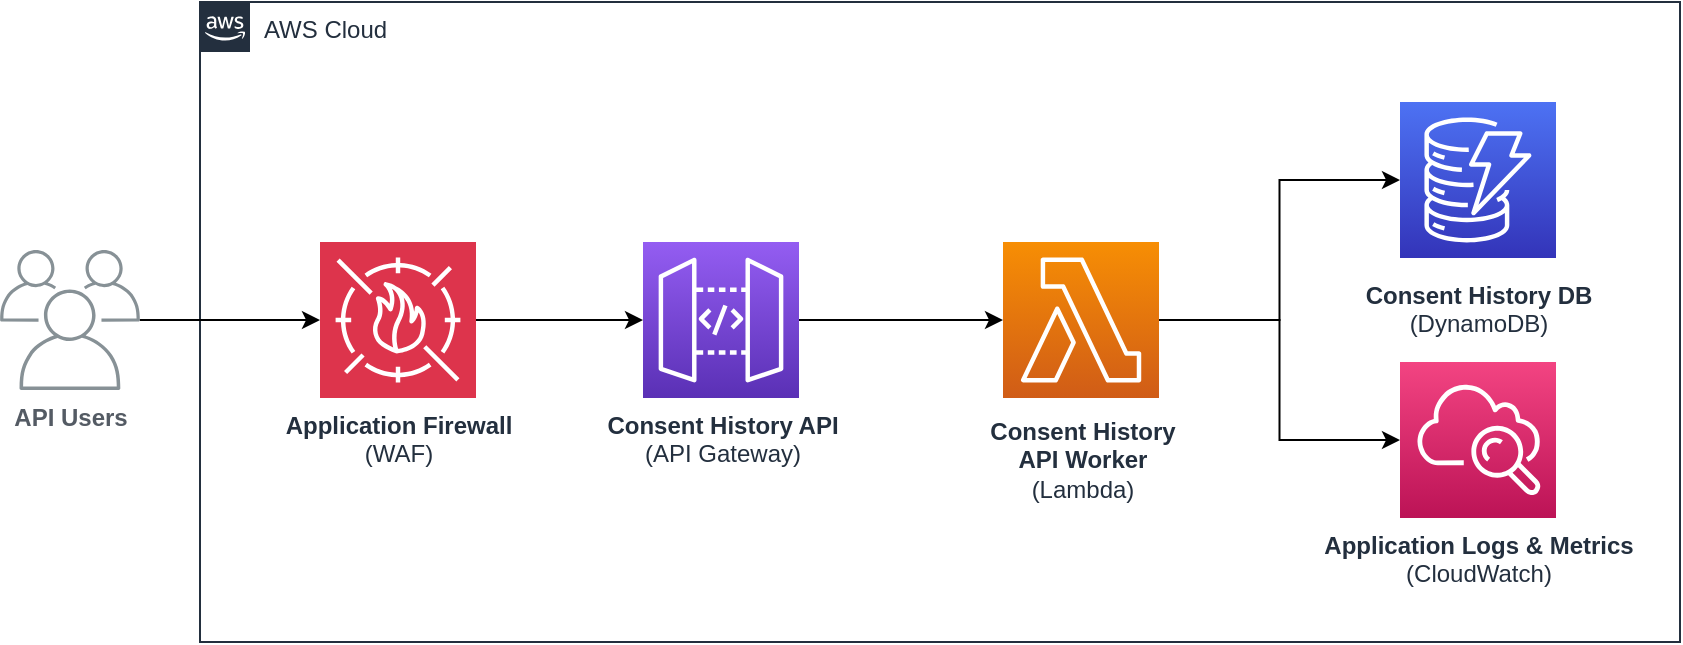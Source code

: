<mxfile version="26.2.8">
  <diagram id="Ht1M8jgEwFfnCIfOTk4-" name="Page-1">
    <mxGraphModel dx="954" dy="622" grid="1" gridSize="10" guides="1" tooltips="1" connect="1" arrows="1" fold="1" page="1" pageScale="1" pageWidth="1169" pageHeight="827" math="0" shadow="0">
      <root>
        <mxCell id="0" />
        <mxCell id="1" parent="0" />
        <mxCell id="GD8RWetTdTd3yLx-q4zy-2" value="AWS Cloud" style="points=[[0,0],[0.25,0],[0.5,0],[0.75,0],[1,0],[1,0.25],[1,0.5],[1,0.75],[1,1],[0.75,1],[0.5,1],[0.25,1],[0,1],[0,0.75],[0,0.5],[0,0.25]];outlineConnect=0;gradientColor=none;html=1;whiteSpace=wrap;fontSize=12;fontStyle=0;container=1;pointerEvents=0;collapsible=0;recursiveResize=0;shape=mxgraph.aws4.group;grIcon=mxgraph.aws4.group_aws_cloud_alt;strokeColor=#232F3E;fillColor=none;verticalAlign=top;align=left;spacingLeft=30;fontColor=#232F3E;dashed=0;" parent="1" vertex="1">
          <mxGeometry x="140" y="40" width="740" height="320" as="geometry" />
        </mxCell>
        <mxCell id="GD8RWetTdTd3yLx-q4zy-5" style="edgeStyle=orthogonalEdgeStyle;rounded=0;orthogonalLoop=1;jettySize=auto;html=1;" parent="GD8RWetTdTd3yLx-q4zy-2" source="GD8RWetTdTd3yLx-q4zy-1" target="UEzPUAAOIrF-is8g5C7q-114" edge="1">
          <mxGeometry relative="1" as="geometry" />
        </mxCell>
        <mxCell id="GD8RWetTdTd3yLx-q4zy-1" value="&lt;div&gt;&lt;b&gt;Application Firewall&lt;/b&gt;&lt;/div&gt;&lt;div&gt;(WAF)&lt;/div&gt;" style="sketch=0;points=[[0,0,0],[0.25,0,0],[0.5,0,0],[0.75,0,0],[1,0,0],[0,1,0],[0.25,1,0],[0.5,1,0],[0.75,1,0],[1,1,0],[0,0.25,0],[0,0.5,0],[0,0.75,0],[1,0.25,0],[1,0.5,0],[1,0.75,0]];outlineConnect=0;fontColor=#232F3E;fillColor=#DD344C;strokeColor=#ffffff;dashed=0;verticalLabelPosition=bottom;verticalAlign=top;align=center;html=1;fontSize=12;fontStyle=0;aspect=fixed;shape=mxgraph.aws4.resourceIcon;resIcon=mxgraph.aws4.waf;" parent="GD8RWetTdTd3yLx-q4zy-2" vertex="1">
          <mxGeometry x="60" y="120" width="78" height="78" as="geometry" />
        </mxCell>
        <mxCell id="GD8RWetTdTd3yLx-q4zy-6" style="edgeStyle=orthogonalEdgeStyle;rounded=0;orthogonalLoop=1;jettySize=auto;html=1;" parent="GD8RWetTdTd3yLx-q4zy-2" source="UEzPUAAOIrF-is8g5C7q-114" target="UEzPUAAOIrF-is8g5C7q-113" edge="1">
          <mxGeometry relative="1" as="geometry" />
        </mxCell>
        <mxCell id="UEzPUAAOIrF-is8g5C7q-114" value="&lt;div&gt;&lt;b&gt;Consent History API&lt;/b&gt;&lt;br&gt;&lt;/div&gt;&lt;div&gt;(API Gateway)&lt;/div&gt;" style="outlineConnect=0;fontColor=#232F3E;gradientColor=#945DF2;gradientDirection=north;fillColor=#5A30B5;strokeColor=#ffffff;dashed=0;verticalLabelPosition=bottom;verticalAlign=top;align=center;html=1;fontSize=12;fontStyle=0;aspect=fixed;shape=mxgraph.aws4.resourceIcon;resIcon=mxgraph.aws4.api_gateway;labelBackgroundColor=#ffffff;" parent="GD8RWetTdTd3yLx-q4zy-2" vertex="1">
          <mxGeometry x="221.5" y="120" width="78" height="78" as="geometry" />
        </mxCell>
        <mxCell id="GD8RWetTdTd3yLx-q4zy-8" style="edgeStyle=orthogonalEdgeStyle;rounded=0;orthogonalLoop=1;jettySize=auto;html=1;" parent="GD8RWetTdTd3yLx-q4zy-2" source="UEzPUAAOIrF-is8g5C7q-113" target="UEzPUAAOIrF-is8g5C7q-119" edge="1">
          <mxGeometry relative="1" as="geometry" />
        </mxCell>
        <mxCell id="GD8RWetTdTd3yLx-q4zy-9" style="edgeStyle=orthogonalEdgeStyle;rounded=0;orthogonalLoop=1;jettySize=auto;html=1;" parent="GD8RWetTdTd3yLx-q4zy-2" source="UEzPUAAOIrF-is8g5C7q-113" target="UEzPUAAOIrF-is8g5C7q-121" edge="1">
          <mxGeometry relative="1" as="geometry" />
        </mxCell>
        <mxCell id="UEzPUAAOIrF-is8g5C7q-113" value="&lt;b&gt;Consent History&lt;/b&gt;&lt;div&gt;&lt;b&gt;API Worker&lt;/b&gt;&lt;br&gt;&lt;/div&gt;&lt;div&gt;(Lambda)&lt;/div&gt;" style="outlineConnect=0;fontColor=#232F3E;gradientColor=#F78E04;gradientDirection=north;fillColor=#D05C17;strokeColor=#ffffff;dashed=0;verticalLabelPosition=bottom;verticalAlign=top;align=center;html=1;fontSize=12;fontStyle=0;aspect=fixed;shape=mxgraph.aws4.resourceIcon;resIcon=mxgraph.aws4.lambda;labelBackgroundColor=#ffffff;spacingTop=3;" parent="GD8RWetTdTd3yLx-q4zy-2" vertex="1">
          <mxGeometry x="401.5" y="120" width="78" height="78" as="geometry" />
        </mxCell>
        <mxCell id="UEzPUAAOIrF-is8g5C7q-119" value="&lt;div&gt;&lt;b&gt;Consent History DB&lt;/b&gt;&lt;br&gt;&lt;/div&gt;&lt;div&gt;(DynamoDB)&lt;/div&gt;" style="outlineConnect=0;fontColor=#232F3E;gradientColor=#4D72F3;gradientDirection=north;fillColor=#3334B9;strokeColor=#ffffff;dashed=0;verticalLabelPosition=bottom;verticalAlign=top;align=center;html=1;fontSize=12;fontStyle=0;aspect=fixed;shape=mxgraph.aws4.resourceIcon;resIcon=mxgraph.aws4.dynamodb;labelBackgroundColor=#ffffff;spacingTop=5;" parent="GD8RWetTdTd3yLx-q4zy-2" vertex="1">
          <mxGeometry x="600.0" y="50" width="78" height="78" as="geometry" />
        </mxCell>
        <mxCell id="UEzPUAAOIrF-is8g5C7q-121" value="&lt;div&gt;&lt;b&gt;Application Logs &amp;amp; Metrics&lt;/b&gt;&lt;br&gt;&lt;/div&gt;&lt;div&gt;(CloudWatch)&lt;/div&gt;" style="outlineConnect=0;fontColor=#232F3E;gradientColor=#F34482;gradientDirection=north;fillColor=#BC1356;strokeColor=#ffffff;dashed=0;verticalLabelPosition=bottom;verticalAlign=top;align=center;html=1;fontSize=12;fontStyle=0;aspect=fixed;shape=mxgraph.aws4.resourceIcon;resIcon=mxgraph.aws4.cloudwatch;labelBackgroundColor=#ffffff;" parent="GD8RWetTdTd3yLx-q4zy-2" vertex="1">
          <mxGeometry x="600.0" y="180" width="78" height="78" as="geometry" />
        </mxCell>
        <mxCell id="GD8RWetTdTd3yLx-q4zy-3" value="&lt;b&gt;API Users&lt;/b&gt;" style="sketch=0;outlineConnect=0;gradientColor=none;fontColor=#545B64;strokeColor=none;fillColor=#879196;dashed=0;verticalLabelPosition=bottom;verticalAlign=top;align=center;html=1;fontSize=12;fontStyle=0;aspect=fixed;shape=mxgraph.aws4.illustration_users;pointerEvents=1" parent="GD8RWetTdTd3yLx-q4zy-2" vertex="1">
          <mxGeometry x="-100" y="124" width="70" height="70" as="geometry" />
        </mxCell>
        <mxCell id="GD8RWetTdTd3yLx-q4zy-4" style="edgeStyle=orthogonalEdgeStyle;rounded=0;orthogonalLoop=1;jettySize=auto;html=1;entryX=0;entryY=0.5;entryDx=0;entryDy=0;entryPerimeter=0;" parent="GD8RWetTdTd3yLx-q4zy-2" source="GD8RWetTdTd3yLx-q4zy-3" target="GD8RWetTdTd3yLx-q4zy-1" edge="1">
          <mxGeometry relative="1" as="geometry" />
        </mxCell>
      </root>
    </mxGraphModel>
  </diagram>
</mxfile>
